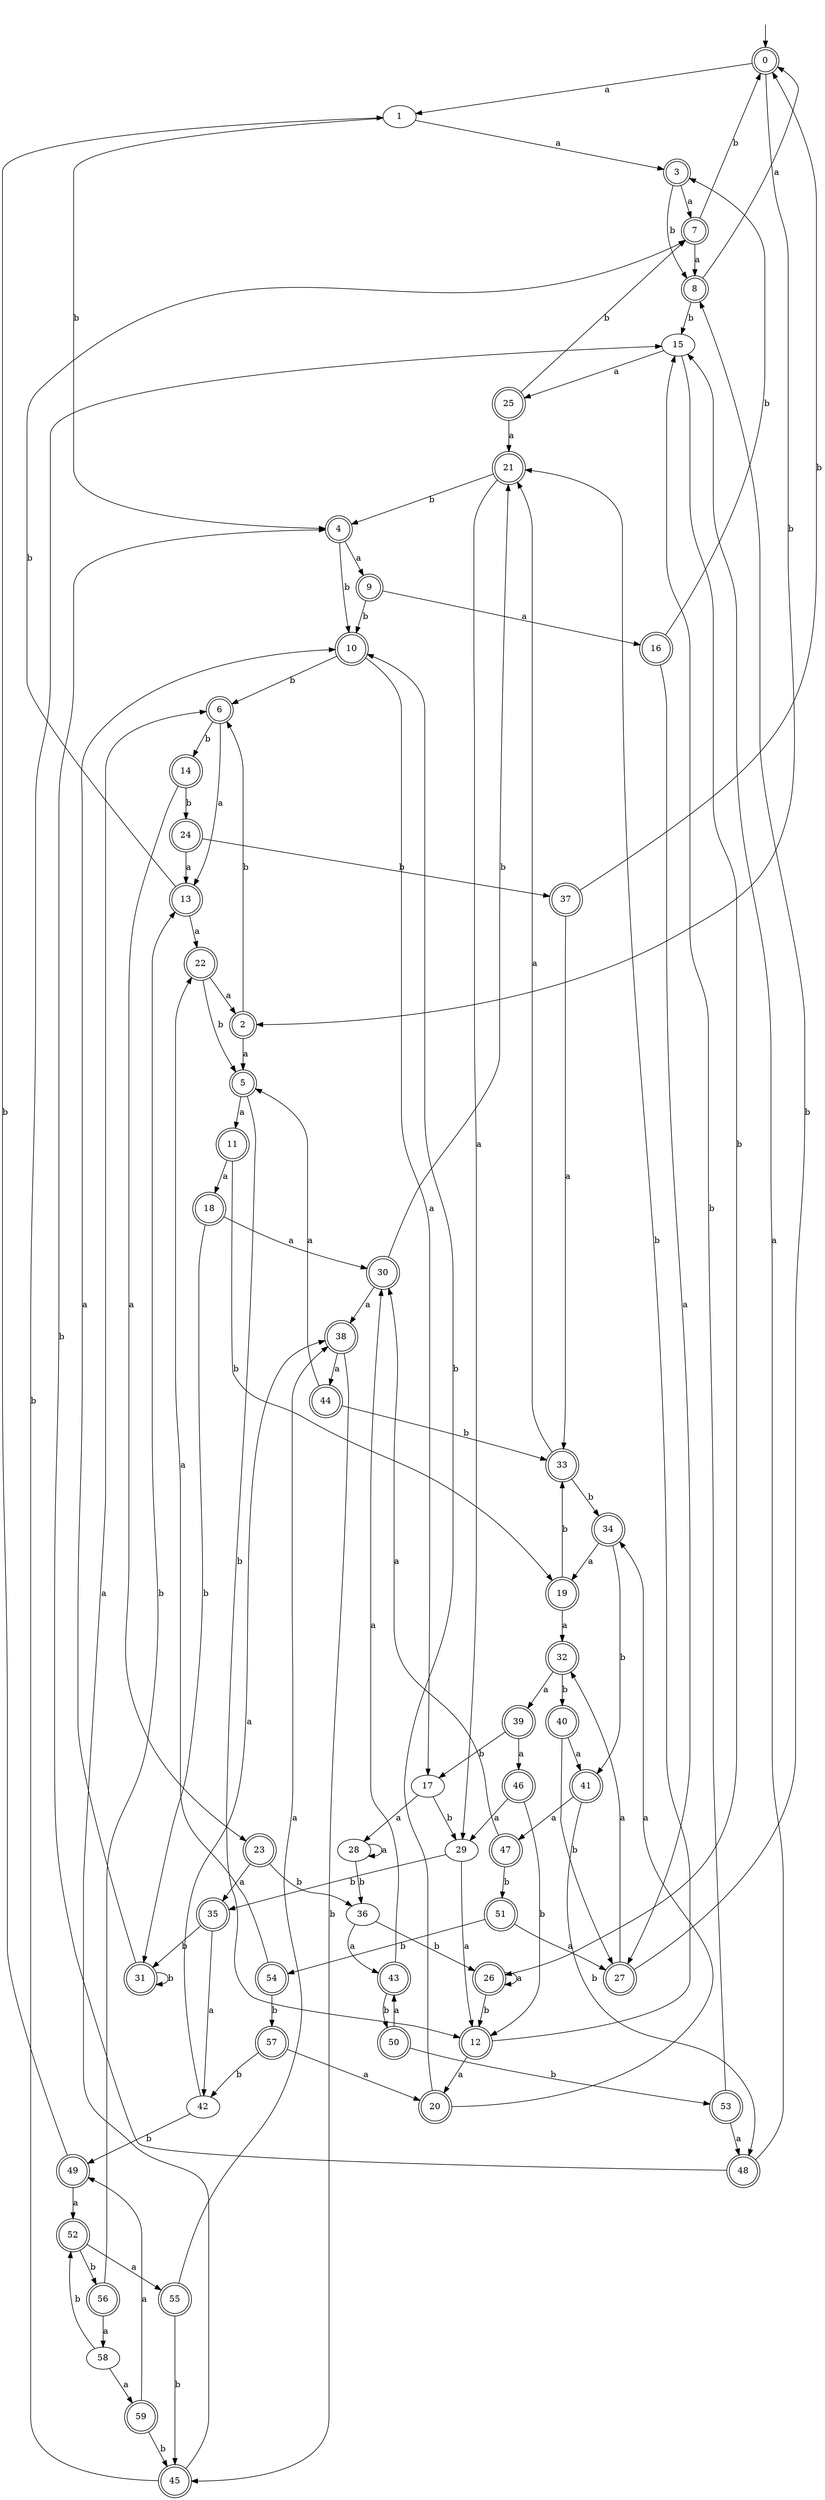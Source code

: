 digraph RandomDFA {
  __start0 [label="", shape=none];
  __start0 -> 0 [label=""];
  0 [shape=circle] [shape=doublecircle]
  0 -> 1 [label="a"]
  0 -> 2 [label="b"]
  1
  1 -> 3 [label="a"]
  1 -> 4 [label="b"]
  2 [shape=doublecircle]
  2 -> 5 [label="a"]
  2 -> 6 [label="b"]
  3 [shape=doublecircle]
  3 -> 7 [label="a"]
  3 -> 8 [label="b"]
  4 [shape=doublecircle]
  4 -> 9 [label="a"]
  4 -> 10 [label="b"]
  5 [shape=doublecircle]
  5 -> 11 [label="a"]
  5 -> 12 [label="b"]
  6 [shape=doublecircle]
  6 -> 13 [label="a"]
  6 -> 14 [label="b"]
  7 [shape=doublecircle]
  7 -> 8 [label="a"]
  7 -> 0 [label="b"]
  8 [shape=doublecircle]
  8 -> 0 [label="a"]
  8 -> 15 [label="b"]
  9 [shape=doublecircle]
  9 -> 16 [label="a"]
  9 -> 10 [label="b"]
  10 [shape=doublecircle]
  10 -> 17 [label="a"]
  10 -> 6 [label="b"]
  11 [shape=doublecircle]
  11 -> 18 [label="a"]
  11 -> 19 [label="b"]
  12 [shape=doublecircle]
  12 -> 20 [label="a"]
  12 -> 21 [label="b"]
  13 [shape=doublecircle]
  13 -> 22 [label="a"]
  13 -> 7 [label="b"]
  14 [shape=doublecircle]
  14 -> 23 [label="a"]
  14 -> 24 [label="b"]
  15
  15 -> 25 [label="a"]
  15 -> 26 [label="b"]
  16 [shape=doublecircle]
  16 -> 27 [label="a"]
  16 -> 3 [label="b"]
  17
  17 -> 28 [label="a"]
  17 -> 29 [label="b"]
  18 [shape=doublecircle]
  18 -> 30 [label="a"]
  18 -> 31 [label="b"]
  19 [shape=doublecircle]
  19 -> 32 [label="a"]
  19 -> 33 [label="b"]
  20 [shape=doublecircle]
  20 -> 34 [label="a"]
  20 -> 10 [label="b"]
  21 [shape=doublecircle]
  21 -> 29 [label="a"]
  21 -> 4 [label="b"]
  22 [shape=doublecircle]
  22 -> 2 [label="a"]
  22 -> 5 [label="b"]
  23 [shape=doublecircle]
  23 -> 35 [label="a"]
  23 -> 36 [label="b"]
  24 [shape=doublecircle]
  24 -> 13 [label="a"]
  24 -> 37 [label="b"]
  25 [shape=doublecircle]
  25 -> 21 [label="a"]
  25 -> 7 [label="b"]
  26 [shape=doublecircle]
  26 -> 26 [label="a"]
  26 -> 12 [label="b"]
  27 [shape=doublecircle]
  27 -> 32 [label="a"]
  27 -> 8 [label="b"]
  28
  28 -> 28 [label="a"]
  28 -> 36 [label="b"]
  29
  29 -> 12 [label="a"]
  29 -> 35 [label="b"]
  30 [shape=doublecircle]
  30 -> 38 [label="a"]
  30 -> 21 [label="b"]
  31 [shape=doublecircle]
  31 -> 10 [label="a"]
  31 -> 31 [label="b"]
  32 [shape=doublecircle]
  32 -> 39 [label="a"]
  32 -> 40 [label="b"]
  33 [shape=doublecircle]
  33 -> 21 [label="a"]
  33 -> 34 [label="b"]
  34 [shape=doublecircle]
  34 -> 19 [label="a"]
  34 -> 41 [label="b"]
  35 [shape=doublecircle]
  35 -> 42 [label="a"]
  35 -> 31 [label="b"]
  36
  36 -> 43 [label="a"]
  36 -> 26 [label="b"]
  37 [shape=doublecircle]
  37 -> 33 [label="a"]
  37 -> 0 [label="b"]
  38 [shape=doublecircle]
  38 -> 44 [label="a"]
  38 -> 45 [label="b"]
  39 [shape=doublecircle]
  39 -> 46 [label="a"]
  39 -> 17 [label="b"]
  40 [shape=doublecircle]
  40 -> 41 [label="a"]
  40 -> 27 [label="b"]
  41 [shape=doublecircle]
  41 -> 47 [label="a"]
  41 -> 48 [label="b"]
  42
  42 -> 38 [label="a"]
  42 -> 49 [label="b"]
  43 [shape=doublecircle]
  43 -> 30 [label="a"]
  43 -> 50 [label="b"]
  44 [shape=doublecircle]
  44 -> 5 [label="a"]
  44 -> 33 [label="b"]
  45 [shape=doublecircle]
  45 -> 6 [label="a"]
  45 -> 15 [label="b"]
  46 [shape=doublecircle]
  46 -> 29 [label="a"]
  46 -> 12 [label="b"]
  47 [shape=doublecircle]
  47 -> 30 [label="a"]
  47 -> 51 [label="b"]
  48 [shape=doublecircle]
  48 -> 15 [label="a"]
  48 -> 4 [label="b"]
  49 [shape=doublecircle]
  49 -> 52 [label="a"]
  49 -> 1 [label="b"]
  50 [shape=doublecircle]
  50 -> 43 [label="a"]
  50 -> 53 [label="b"]
  51 [shape=doublecircle]
  51 -> 27 [label="a"]
  51 -> 54 [label="b"]
  52 [shape=doublecircle]
  52 -> 55 [label="a"]
  52 -> 56 [label="b"]
  53 [shape=doublecircle]
  53 -> 48 [label="a"]
  53 -> 15 [label="b"]
  54 [shape=doublecircle]
  54 -> 22 [label="a"]
  54 -> 57 [label="b"]
  55 [shape=doublecircle]
  55 -> 38 [label="a"]
  55 -> 45 [label="b"]
  56 [shape=doublecircle]
  56 -> 58 [label="a"]
  56 -> 13 [label="b"]
  57 [shape=doublecircle]
  57 -> 20 [label="a"]
  57 -> 42 [label="b"]
  58
  58 -> 59 [label="a"]
  58 -> 52 [label="b"]
  59 [shape=doublecircle]
  59 -> 49 [label="a"]
  59 -> 45 [label="b"]
}
